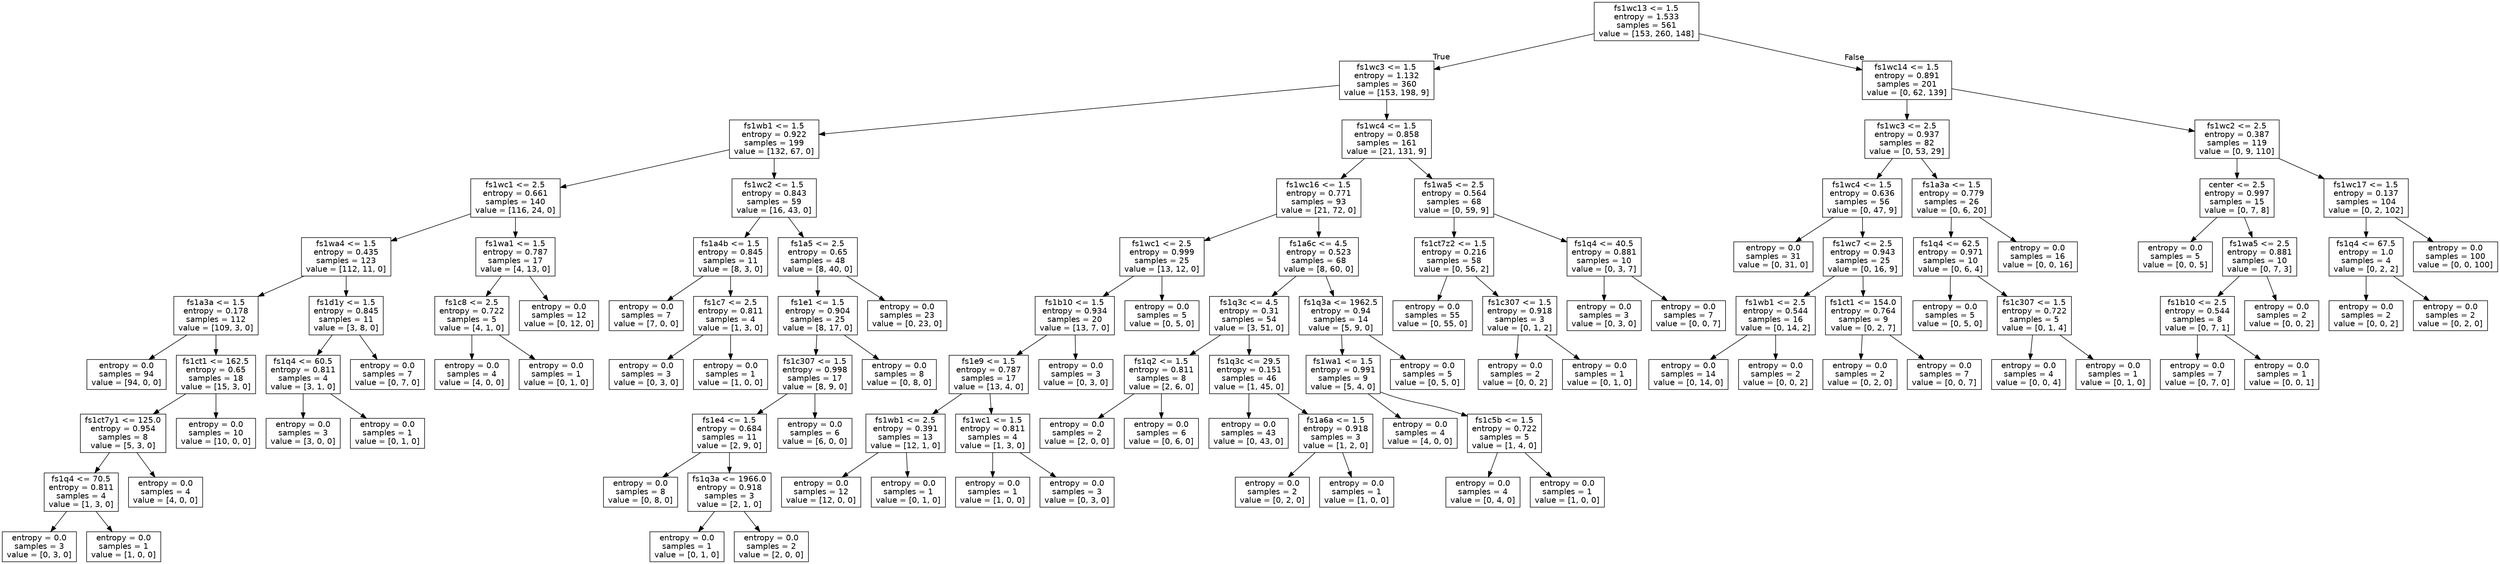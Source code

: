 digraph Tree {
node [shape=box, fontname="helvetica"] ;
edge [fontname="helvetica"] ;
0 [label="fs1wc13 <= 1.5\nentropy = 1.533\nsamples = 561\nvalue = [153, 260, 148]"] ;
1 [label="fs1wc3 <= 1.5\nentropy = 1.132\nsamples = 360\nvalue = [153, 198, 9]"] ;
0 -> 1 [labeldistance=2.5, labelangle=45, headlabel="True"] ;
2 [label="fs1wb1 <= 1.5\nentropy = 0.922\nsamples = 199\nvalue = [132, 67, 0]"] ;
1 -> 2 ;
3 [label="fs1wc1 <= 2.5\nentropy = 0.661\nsamples = 140\nvalue = [116, 24, 0]"] ;
2 -> 3 ;
4 [label="fs1wa4 <= 1.5\nentropy = 0.435\nsamples = 123\nvalue = [112, 11, 0]"] ;
3 -> 4 ;
5 [label="fs1a3a <= 1.5\nentropy = 0.178\nsamples = 112\nvalue = [109, 3, 0]"] ;
4 -> 5 ;
6 [label="entropy = 0.0\nsamples = 94\nvalue = [94, 0, 0]"] ;
5 -> 6 ;
7 [label="fs1ct1 <= 162.5\nentropy = 0.65\nsamples = 18\nvalue = [15, 3, 0]"] ;
5 -> 7 ;
8 [label="fs1ct7y1 <= 125.0\nentropy = 0.954\nsamples = 8\nvalue = [5, 3, 0]"] ;
7 -> 8 ;
9 [label="fs1q4 <= 70.5\nentropy = 0.811\nsamples = 4\nvalue = [1, 3, 0]"] ;
8 -> 9 ;
10 [label="entropy = 0.0\nsamples = 3\nvalue = [0, 3, 0]"] ;
9 -> 10 ;
11 [label="entropy = 0.0\nsamples = 1\nvalue = [1, 0, 0]"] ;
9 -> 11 ;
12 [label="entropy = 0.0\nsamples = 4\nvalue = [4, 0, 0]"] ;
8 -> 12 ;
13 [label="entropy = 0.0\nsamples = 10\nvalue = [10, 0, 0]"] ;
7 -> 13 ;
14 [label="fs1d1y <= 1.5\nentropy = 0.845\nsamples = 11\nvalue = [3, 8, 0]"] ;
4 -> 14 ;
15 [label="fs1q4 <= 60.5\nentropy = 0.811\nsamples = 4\nvalue = [3, 1, 0]"] ;
14 -> 15 ;
16 [label="entropy = 0.0\nsamples = 3\nvalue = [3, 0, 0]"] ;
15 -> 16 ;
17 [label="entropy = 0.0\nsamples = 1\nvalue = [0, 1, 0]"] ;
15 -> 17 ;
18 [label="entropy = 0.0\nsamples = 7\nvalue = [0, 7, 0]"] ;
14 -> 18 ;
19 [label="fs1wa1 <= 1.5\nentropy = 0.787\nsamples = 17\nvalue = [4, 13, 0]"] ;
3 -> 19 ;
20 [label="fs1c8 <= 2.5\nentropy = 0.722\nsamples = 5\nvalue = [4, 1, 0]"] ;
19 -> 20 ;
21 [label="entropy = 0.0\nsamples = 4\nvalue = [4, 0, 0]"] ;
20 -> 21 ;
22 [label="entropy = 0.0\nsamples = 1\nvalue = [0, 1, 0]"] ;
20 -> 22 ;
23 [label="entropy = 0.0\nsamples = 12\nvalue = [0, 12, 0]"] ;
19 -> 23 ;
24 [label="fs1wc2 <= 1.5\nentropy = 0.843\nsamples = 59\nvalue = [16, 43, 0]"] ;
2 -> 24 ;
25 [label="fs1a4b <= 1.5\nentropy = 0.845\nsamples = 11\nvalue = [8, 3, 0]"] ;
24 -> 25 ;
26 [label="entropy = 0.0\nsamples = 7\nvalue = [7, 0, 0]"] ;
25 -> 26 ;
27 [label="fs1c7 <= 2.5\nentropy = 0.811\nsamples = 4\nvalue = [1, 3, 0]"] ;
25 -> 27 ;
28 [label="entropy = 0.0\nsamples = 3\nvalue = [0, 3, 0]"] ;
27 -> 28 ;
29 [label="entropy = 0.0\nsamples = 1\nvalue = [1, 0, 0]"] ;
27 -> 29 ;
30 [label="fs1a5 <= 2.5\nentropy = 0.65\nsamples = 48\nvalue = [8, 40, 0]"] ;
24 -> 30 ;
31 [label="fs1e1 <= 1.5\nentropy = 0.904\nsamples = 25\nvalue = [8, 17, 0]"] ;
30 -> 31 ;
32 [label="fs1c307 <= 1.5\nentropy = 0.998\nsamples = 17\nvalue = [8, 9, 0]"] ;
31 -> 32 ;
33 [label="fs1e4 <= 1.5\nentropy = 0.684\nsamples = 11\nvalue = [2, 9, 0]"] ;
32 -> 33 ;
34 [label="entropy = 0.0\nsamples = 8\nvalue = [0, 8, 0]"] ;
33 -> 34 ;
35 [label="fs1q3a <= 1966.0\nentropy = 0.918\nsamples = 3\nvalue = [2, 1, 0]"] ;
33 -> 35 ;
36 [label="entropy = 0.0\nsamples = 1\nvalue = [0, 1, 0]"] ;
35 -> 36 ;
37 [label="entropy = 0.0\nsamples = 2\nvalue = [2, 0, 0]"] ;
35 -> 37 ;
38 [label="entropy = 0.0\nsamples = 6\nvalue = [6, 0, 0]"] ;
32 -> 38 ;
39 [label="entropy = 0.0\nsamples = 8\nvalue = [0, 8, 0]"] ;
31 -> 39 ;
40 [label="entropy = 0.0\nsamples = 23\nvalue = [0, 23, 0]"] ;
30 -> 40 ;
41 [label="fs1wc4 <= 1.5\nentropy = 0.858\nsamples = 161\nvalue = [21, 131, 9]"] ;
1 -> 41 ;
42 [label="fs1wc16 <= 1.5\nentropy = 0.771\nsamples = 93\nvalue = [21, 72, 0]"] ;
41 -> 42 ;
43 [label="fs1wc1 <= 2.5\nentropy = 0.999\nsamples = 25\nvalue = [13, 12, 0]"] ;
42 -> 43 ;
44 [label="fs1b10 <= 1.5\nentropy = 0.934\nsamples = 20\nvalue = [13, 7, 0]"] ;
43 -> 44 ;
45 [label="fs1e9 <= 1.5\nentropy = 0.787\nsamples = 17\nvalue = [13, 4, 0]"] ;
44 -> 45 ;
46 [label="fs1wb1 <= 2.5\nentropy = 0.391\nsamples = 13\nvalue = [12, 1, 0]"] ;
45 -> 46 ;
47 [label="entropy = 0.0\nsamples = 12\nvalue = [12, 0, 0]"] ;
46 -> 47 ;
48 [label="entropy = 0.0\nsamples = 1\nvalue = [0, 1, 0]"] ;
46 -> 48 ;
49 [label="fs1wc1 <= 1.5\nentropy = 0.811\nsamples = 4\nvalue = [1, 3, 0]"] ;
45 -> 49 ;
50 [label="entropy = 0.0\nsamples = 1\nvalue = [1, 0, 0]"] ;
49 -> 50 ;
51 [label="entropy = 0.0\nsamples = 3\nvalue = [0, 3, 0]"] ;
49 -> 51 ;
52 [label="entropy = 0.0\nsamples = 3\nvalue = [0, 3, 0]"] ;
44 -> 52 ;
53 [label="entropy = 0.0\nsamples = 5\nvalue = [0, 5, 0]"] ;
43 -> 53 ;
54 [label="fs1a6c <= 4.5\nentropy = 0.523\nsamples = 68\nvalue = [8, 60, 0]"] ;
42 -> 54 ;
55 [label="fs1q3c <= 4.5\nentropy = 0.31\nsamples = 54\nvalue = [3, 51, 0]"] ;
54 -> 55 ;
56 [label="fs1q2 <= 1.5\nentropy = 0.811\nsamples = 8\nvalue = [2, 6, 0]"] ;
55 -> 56 ;
57 [label="entropy = 0.0\nsamples = 2\nvalue = [2, 0, 0]"] ;
56 -> 57 ;
58 [label="entropy = 0.0\nsamples = 6\nvalue = [0, 6, 0]"] ;
56 -> 58 ;
59 [label="fs1q3c <= 29.5\nentropy = 0.151\nsamples = 46\nvalue = [1, 45, 0]"] ;
55 -> 59 ;
60 [label="entropy = 0.0\nsamples = 43\nvalue = [0, 43, 0]"] ;
59 -> 60 ;
61 [label="fs1a6a <= 1.5\nentropy = 0.918\nsamples = 3\nvalue = [1, 2, 0]"] ;
59 -> 61 ;
62 [label="entropy = 0.0\nsamples = 2\nvalue = [0, 2, 0]"] ;
61 -> 62 ;
63 [label="entropy = 0.0\nsamples = 1\nvalue = [1, 0, 0]"] ;
61 -> 63 ;
64 [label="fs1q3a <= 1962.5\nentropy = 0.94\nsamples = 14\nvalue = [5, 9, 0]"] ;
54 -> 64 ;
65 [label="fs1wa1 <= 1.5\nentropy = 0.991\nsamples = 9\nvalue = [5, 4, 0]"] ;
64 -> 65 ;
66 [label="entropy = 0.0\nsamples = 4\nvalue = [4, 0, 0]"] ;
65 -> 66 ;
67 [label="fs1c5b <= 1.5\nentropy = 0.722\nsamples = 5\nvalue = [1, 4, 0]"] ;
65 -> 67 ;
68 [label="entropy = 0.0\nsamples = 4\nvalue = [0, 4, 0]"] ;
67 -> 68 ;
69 [label="entropy = 0.0\nsamples = 1\nvalue = [1, 0, 0]"] ;
67 -> 69 ;
70 [label="entropy = 0.0\nsamples = 5\nvalue = [0, 5, 0]"] ;
64 -> 70 ;
71 [label="fs1wa5 <= 2.5\nentropy = 0.564\nsamples = 68\nvalue = [0, 59, 9]"] ;
41 -> 71 ;
72 [label="fs1ct7z2 <= 1.5\nentropy = 0.216\nsamples = 58\nvalue = [0, 56, 2]"] ;
71 -> 72 ;
73 [label="entropy = 0.0\nsamples = 55\nvalue = [0, 55, 0]"] ;
72 -> 73 ;
74 [label="fs1c307 <= 1.5\nentropy = 0.918\nsamples = 3\nvalue = [0, 1, 2]"] ;
72 -> 74 ;
75 [label="entropy = 0.0\nsamples = 2\nvalue = [0, 0, 2]"] ;
74 -> 75 ;
76 [label="entropy = 0.0\nsamples = 1\nvalue = [0, 1, 0]"] ;
74 -> 76 ;
77 [label="fs1q4 <= 40.5\nentropy = 0.881\nsamples = 10\nvalue = [0, 3, 7]"] ;
71 -> 77 ;
78 [label="entropy = 0.0\nsamples = 3\nvalue = [0, 3, 0]"] ;
77 -> 78 ;
79 [label="entropy = 0.0\nsamples = 7\nvalue = [0, 0, 7]"] ;
77 -> 79 ;
80 [label="fs1wc14 <= 1.5\nentropy = 0.891\nsamples = 201\nvalue = [0, 62, 139]"] ;
0 -> 80 [labeldistance=2.5, labelangle=-45, headlabel="False"] ;
81 [label="fs1wc3 <= 2.5\nentropy = 0.937\nsamples = 82\nvalue = [0, 53, 29]"] ;
80 -> 81 ;
82 [label="fs1wc4 <= 1.5\nentropy = 0.636\nsamples = 56\nvalue = [0, 47, 9]"] ;
81 -> 82 ;
83 [label="entropy = 0.0\nsamples = 31\nvalue = [0, 31, 0]"] ;
82 -> 83 ;
84 [label="fs1wc7 <= 2.5\nentropy = 0.943\nsamples = 25\nvalue = [0, 16, 9]"] ;
82 -> 84 ;
85 [label="fs1wb1 <= 2.5\nentropy = 0.544\nsamples = 16\nvalue = [0, 14, 2]"] ;
84 -> 85 ;
86 [label="entropy = 0.0\nsamples = 14\nvalue = [0, 14, 0]"] ;
85 -> 86 ;
87 [label="entropy = 0.0\nsamples = 2\nvalue = [0, 0, 2]"] ;
85 -> 87 ;
88 [label="fs1ct1 <= 154.0\nentropy = 0.764\nsamples = 9\nvalue = [0, 2, 7]"] ;
84 -> 88 ;
89 [label="entropy = 0.0\nsamples = 2\nvalue = [0, 2, 0]"] ;
88 -> 89 ;
90 [label="entropy = 0.0\nsamples = 7\nvalue = [0, 0, 7]"] ;
88 -> 90 ;
91 [label="fs1a3a <= 1.5\nentropy = 0.779\nsamples = 26\nvalue = [0, 6, 20]"] ;
81 -> 91 ;
92 [label="fs1q4 <= 62.5\nentropy = 0.971\nsamples = 10\nvalue = [0, 6, 4]"] ;
91 -> 92 ;
93 [label="entropy = 0.0\nsamples = 5\nvalue = [0, 5, 0]"] ;
92 -> 93 ;
94 [label="fs1c307 <= 1.5\nentropy = 0.722\nsamples = 5\nvalue = [0, 1, 4]"] ;
92 -> 94 ;
95 [label="entropy = 0.0\nsamples = 4\nvalue = [0, 0, 4]"] ;
94 -> 95 ;
96 [label="entropy = 0.0\nsamples = 1\nvalue = [0, 1, 0]"] ;
94 -> 96 ;
97 [label="entropy = 0.0\nsamples = 16\nvalue = [0, 0, 16]"] ;
91 -> 97 ;
98 [label="fs1wc2 <= 2.5\nentropy = 0.387\nsamples = 119\nvalue = [0, 9, 110]"] ;
80 -> 98 ;
99 [label="center <= 2.5\nentropy = 0.997\nsamples = 15\nvalue = [0, 7, 8]"] ;
98 -> 99 ;
100 [label="entropy = 0.0\nsamples = 5\nvalue = [0, 0, 5]"] ;
99 -> 100 ;
101 [label="fs1wa5 <= 2.5\nentropy = 0.881\nsamples = 10\nvalue = [0, 7, 3]"] ;
99 -> 101 ;
102 [label="fs1b10 <= 2.5\nentropy = 0.544\nsamples = 8\nvalue = [0, 7, 1]"] ;
101 -> 102 ;
103 [label="entropy = 0.0\nsamples = 7\nvalue = [0, 7, 0]"] ;
102 -> 103 ;
104 [label="entropy = 0.0\nsamples = 1\nvalue = [0, 0, 1]"] ;
102 -> 104 ;
105 [label="entropy = 0.0\nsamples = 2\nvalue = [0, 0, 2]"] ;
101 -> 105 ;
106 [label="fs1wc17 <= 1.5\nentropy = 0.137\nsamples = 104\nvalue = [0, 2, 102]"] ;
98 -> 106 ;
107 [label="fs1q4 <= 67.5\nentropy = 1.0\nsamples = 4\nvalue = [0, 2, 2]"] ;
106 -> 107 ;
108 [label="entropy = 0.0\nsamples = 2\nvalue = [0, 0, 2]"] ;
107 -> 108 ;
109 [label="entropy = 0.0\nsamples = 2\nvalue = [0, 2, 0]"] ;
107 -> 109 ;
110 [label="entropy = 0.0\nsamples = 100\nvalue = [0, 0, 100]"] ;
106 -> 110 ;
}